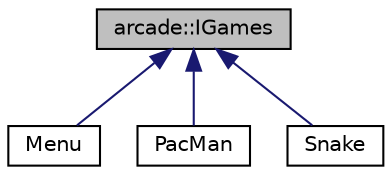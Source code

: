 digraph "arcade::IGames"
{
 // LATEX_PDF_SIZE
  edge [fontname="Helvetica",fontsize="10",labelfontname="Helvetica",labelfontsize="10"];
  node [fontname="Helvetica",fontsize="10",shape=record];
  Node1 [label="arcade::IGames",height=0.2,width=0.4,color="black", fillcolor="grey75", style="filled", fontcolor="black",tooltip=" "];
  Node1 -> Node2 [dir="back",color="midnightblue",fontsize="10",style="solid"];
  Node2 [label="Menu",height=0.2,width=0.4,color="black", fillcolor="white", style="filled",URL="$classMenu.html",tooltip=" "];
  Node1 -> Node3 [dir="back",color="midnightblue",fontsize="10",style="solid"];
  Node3 [label="PacMan",height=0.2,width=0.4,color="black", fillcolor="white", style="filled",URL="$classPacMan.html",tooltip=" "];
  Node1 -> Node4 [dir="back",color="midnightblue",fontsize="10",style="solid"];
  Node4 [label="Snake",height=0.2,width=0.4,color="black", fillcolor="white", style="filled",URL="$classSnake.html",tooltip=" "];
}
